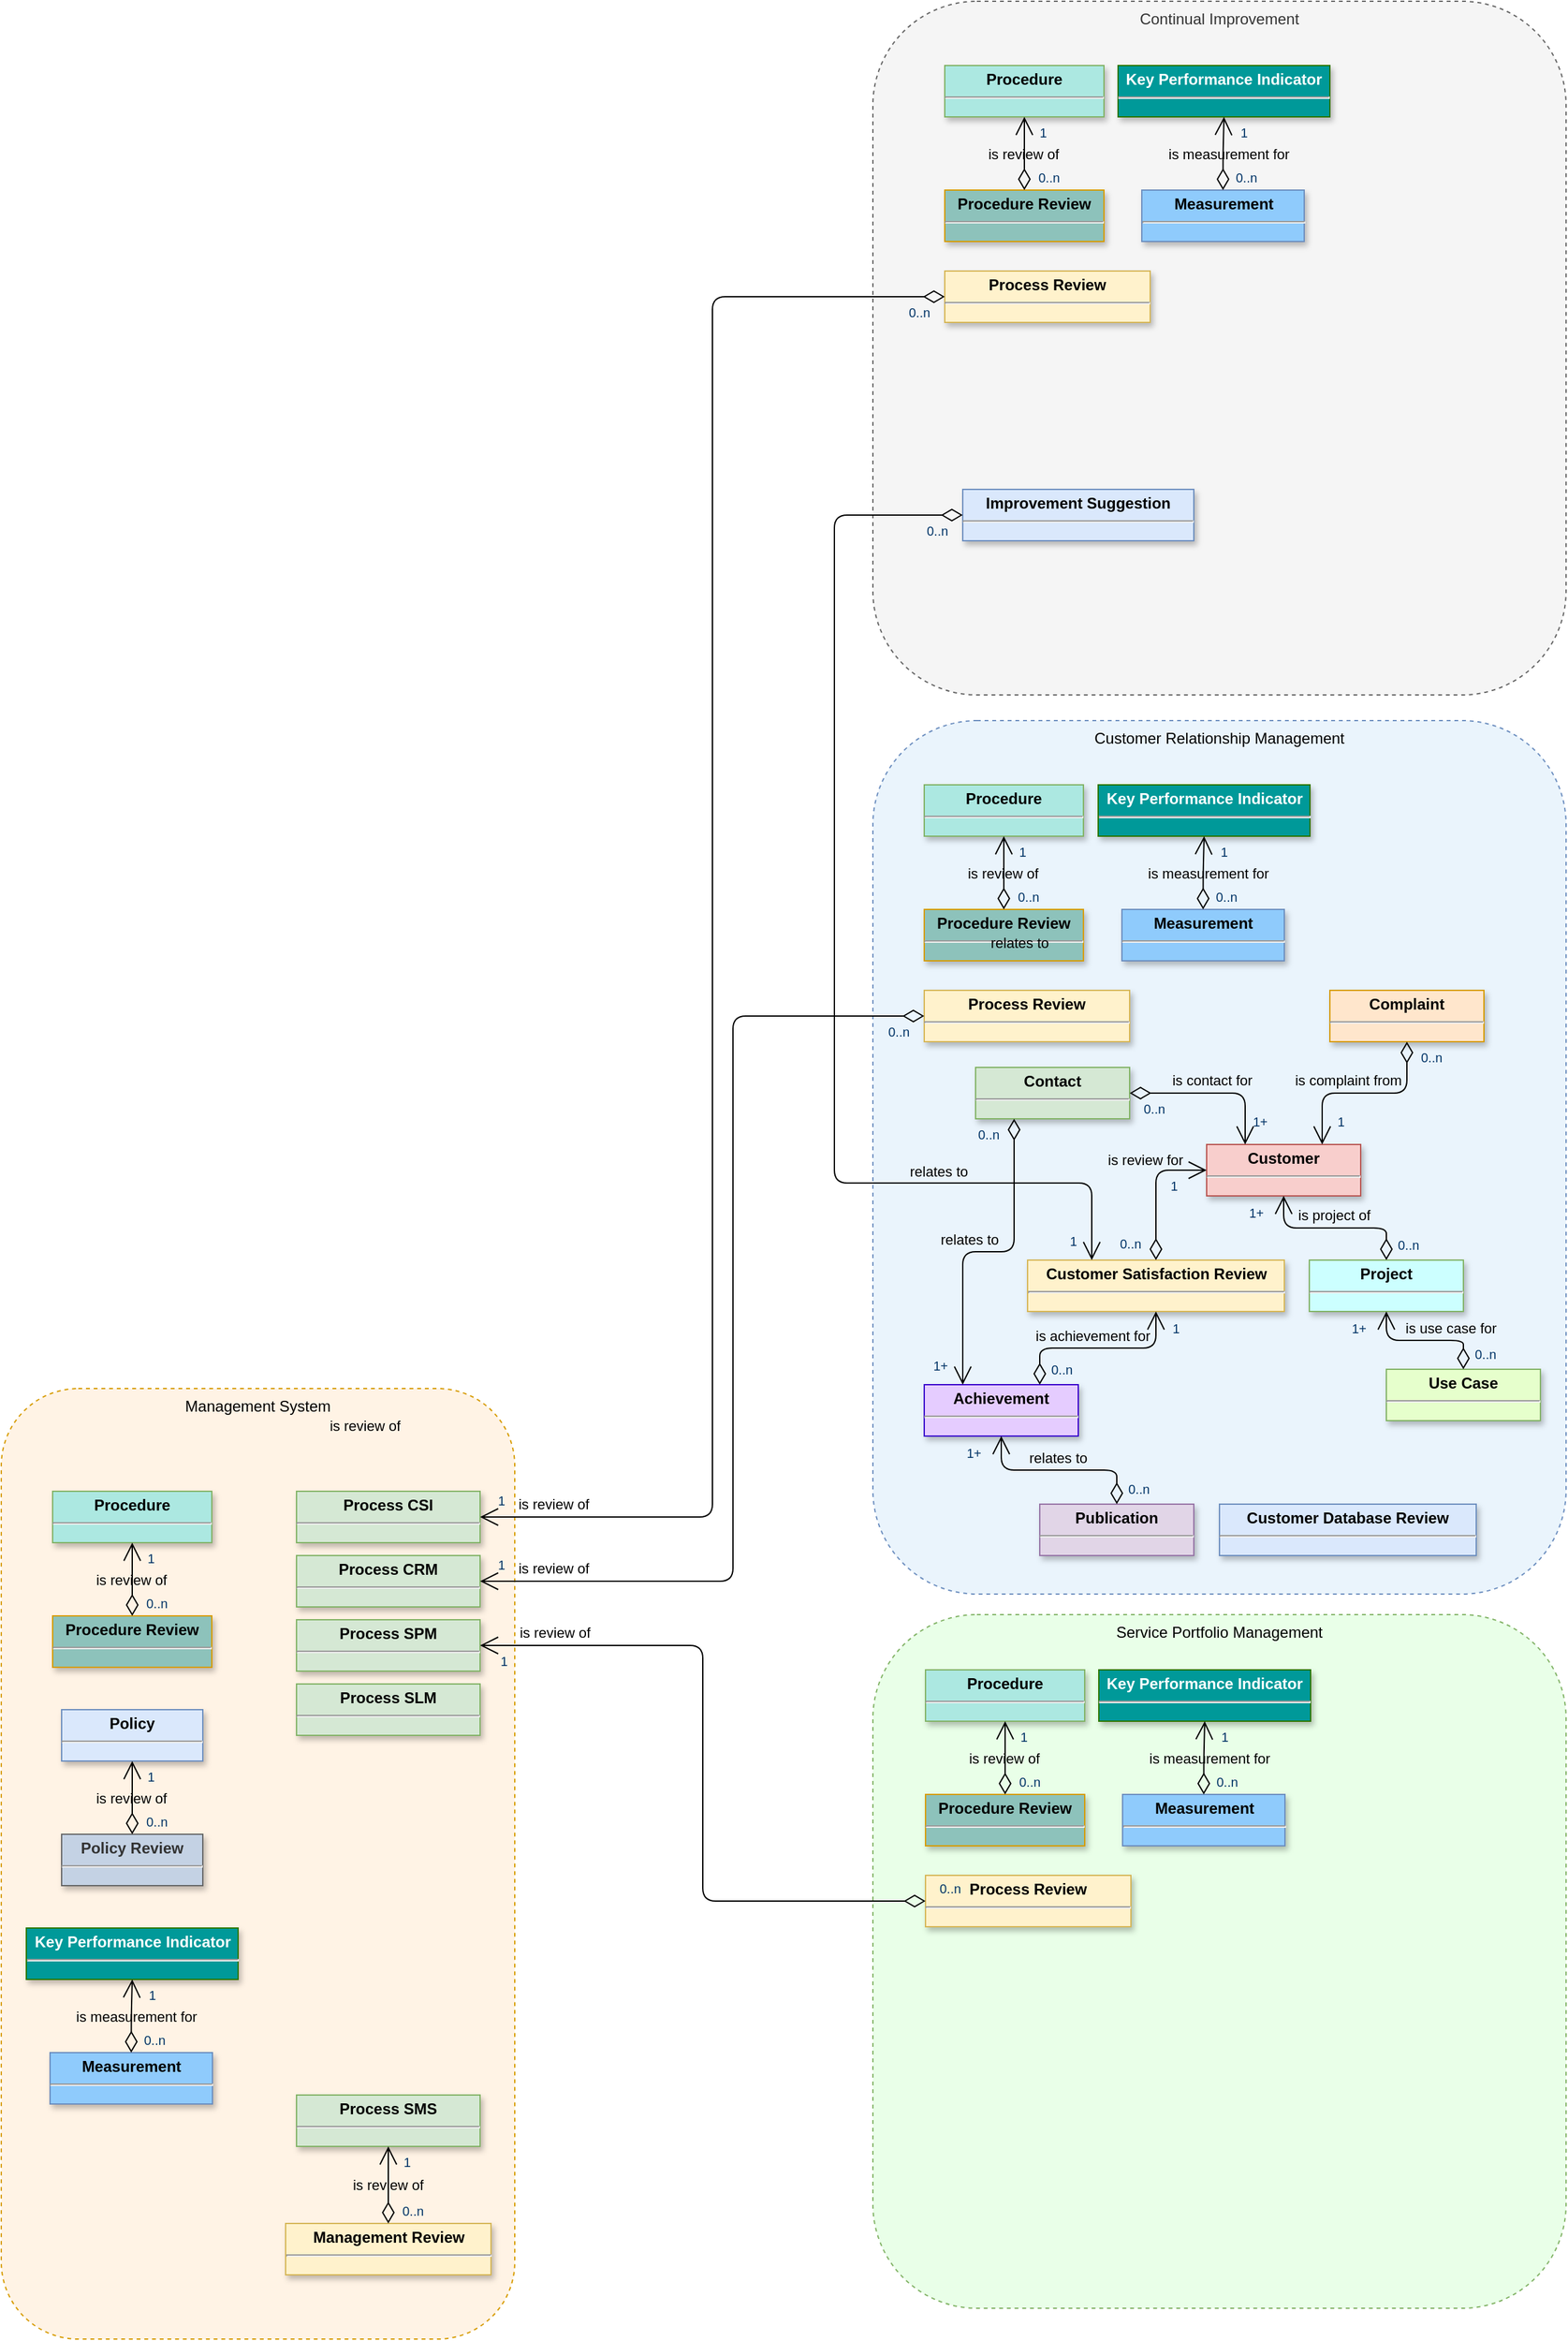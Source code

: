 <mxfile version="28.1.2">
  <diagram name="Page-1" id="efa7a0a1-bf9b-a30e-e6df-94a7791c09e9">
    <mxGraphModel dx="3982" dy="2827" grid="1" gridSize="10" guides="1" tooltips="1" connect="1" arrows="1" fold="1" page="1" pageScale="1" pageWidth="826" pageHeight="1169" background="none" math="0" shadow="0">
      <root>
        <mxCell id="0" />
        <mxCell id="1" parent="0" />
        <mxCell id="jN2Ao2LM-aUM4iMut1JE-113" value="Continual Improvement" style="rounded=1;whiteSpace=wrap;html=1;fillColor=#f5f5f5;strokeColor=#666666;dashed=1;verticalAlign=top;align=center;fontColor=#333333;" vertex="1" parent="1">
          <mxGeometry x="699" y="-1020" width="540" height="540" as="geometry" />
        </mxCell>
        <mxCell id="y1ez__rVfO7GERN6JN9X-115" value="Management System" style="rounded=1;whiteSpace=wrap;html=1;fillColor=light-dark(#fff3e5, #36210a);strokeColor=#d79b00;dashed=1;verticalAlign=top;align=center;" parent="1" vertex="1">
          <mxGeometry x="20" y="60" width="400" height="740" as="geometry" />
        </mxCell>
        <mxCell id="21" value="&lt;p style=&quot;margin: 4px 0px 0px; text-align: center;&quot;&gt;&lt;strong style=&quot;&quot;&gt;Process CRM&lt;/strong&gt;&lt;/p&gt;&lt;hr&gt;&lt;p style=&quot;margin: 0px; margin-left: 8px;&quot;&gt;&lt;br&gt;&lt;/p&gt;" style="verticalAlign=top;align=left;overflow=fill;fontSize=12;fontFamily=Helvetica;html=1;strokeColor=#82b366;shadow=1;fillColor=#d5e8d4;" parent="1" vertex="1">
          <mxGeometry x="250" y="190" width="143" height="40" as="geometry" />
        </mxCell>
        <mxCell id="y1ez__rVfO7GERN6JN9X-117" value="&lt;p style=&quot;margin: 4px 0px 0px; text-align: center;&quot;&gt;&lt;strong style=&quot;&quot;&gt;Policy&lt;/strong&gt;&lt;/p&gt;&lt;hr&gt;&lt;p style=&quot;margin: 0px; margin-left: 8px;&quot;&gt;&lt;br&gt;&lt;/p&gt;" style="verticalAlign=top;align=left;overflow=fill;fontSize=12;fontFamily=Helvetica;html=1;strokeColor=#6c8ebf;shadow=1;fillColor=#dae8fc;" parent="1" vertex="1">
          <mxGeometry x="67" y="310" width="110" height="40" as="geometry" />
        </mxCell>
        <mxCell id="y1ez__rVfO7GERN6JN9X-120" value="&lt;p style=&quot;margin: 4px 0px 0px; text-align: center;&quot;&gt;&lt;strong style=&quot;&quot;&gt;Policy Review&lt;/strong&gt;&lt;/p&gt;&lt;hr&gt;&lt;p style=&quot;margin: 0px; margin-left: 8px;&quot;&gt;&lt;br&gt;&lt;/p&gt;" style="verticalAlign=top;align=left;overflow=fill;fontSize=12;fontFamily=Helvetica;html=1;strokeColor=#666666;shadow=1;fillColor=#C4D2E4;fontColor=#333333;" parent="1" vertex="1">
          <mxGeometry x="67" y="407" width="110" height="40" as="geometry" />
        </mxCell>
        <mxCell id="y1ez__rVfO7GERN6JN9X-121" value="" style="endArrow=open;endSize=12;startArrow=diamondThin;startSize=14;startFill=0;edgeStyle=orthogonalEdgeStyle;labelBackgroundColor=default;entryX=0.5;entryY=1;entryDx=0;entryDy=0;exitX=0.5;exitY=0;exitDx=0;exitDy=0;" parent="1" source="y1ez__rVfO7GERN6JN9X-120" target="y1ez__rVfO7GERN6JN9X-117" edge="1">
          <mxGeometry x="620" y="340" as="geometry">
            <mxPoint x="-133" y="366" as="sourcePoint" />
            <mxPoint x="-320" y="470" as="targetPoint" />
          </mxGeometry>
        </mxCell>
        <mxCell id="y1ez__rVfO7GERN6JN9X-122" value="0..n" style="resizable=0;align=left;verticalAlign=top;labelBackgroundColor=none;fontSize=10;strokeColor=#003366;shadow=1;fillColor=#D4E1F5;fontColor=#003366" parent="y1ez__rVfO7GERN6JN9X-121" connectable="0" vertex="1">
          <mxGeometry x="-1" relative="1" as="geometry">
            <mxPoint x="9" y="-22" as="offset" />
          </mxGeometry>
        </mxCell>
        <mxCell id="y1ez__rVfO7GERN6JN9X-123" value="1" style="resizable=0;align=right;verticalAlign=top;labelBackgroundColor=none;fontSize=10;strokeColor=#003366;shadow=1;fillColor=#D4E1F5;fontColor=#003366" parent="y1ez__rVfO7GERN6JN9X-121" connectable="0" vertex="1">
          <mxGeometry x="1" relative="1" as="geometry">
            <mxPoint x="19" as="offset" />
          </mxGeometry>
        </mxCell>
        <mxCell id="y1ez__rVfO7GERN6JN9X-124" value="is review of" style="edgeLabel;html=1;align=center;verticalAlign=middle;resizable=0;points=[];labelBackgroundColor=none;" parent="y1ez__rVfO7GERN6JN9X-121" vertex="1" connectable="0">
          <mxGeometry relative="1" as="geometry">
            <mxPoint x="-1" as="offset" />
          </mxGeometry>
        </mxCell>
        <mxCell id="y1ez__rVfO7GERN6JN9X-128" value="&lt;p style=&quot;margin: 4px 0px 0px; text-align: center;&quot;&gt;&lt;strong style=&quot;&quot;&gt;Procedure&lt;/strong&gt;&lt;/p&gt;&lt;hr&gt;&lt;p style=&quot;margin: 0px; margin-left: 8px;&quot;&gt;&lt;br&gt;&lt;/p&gt;" style="verticalAlign=top;align=left;overflow=fill;fontSize=12;fontFamily=Helvetica;html=1;strokeColor=#82b366;shadow=1;fillColor=#ACE8E1;" parent="1" vertex="1">
          <mxGeometry x="60" y="140" width="124" height="40" as="geometry" />
        </mxCell>
        <mxCell id="y1ez__rVfO7GERN6JN9X-133" value="&lt;p style=&quot;margin: 4px 0px 0px; text-align: center;&quot;&gt;&lt;strong style=&quot;&quot;&gt;Procedure Review&lt;/strong&gt;&lt;/p&gt;&lt;hr&gt;&lt;p style=&quot;margin: 0px; margin-left: 8px;&quot;&gt;&lt;br&gt;&lt;/p&gt;" style="verticalAlign=top;align=left;overflow=fill;fontSize=12;fontFamily=Helvetica;html=1;strokeColor=#d79b00;shadow=1;fillColor=#8DC2BB;" parent="1" vertex="1">
          <mxGeometry x="60" y="237" width="124" height="40" as="geometry" />
        </mxCell>
        <mxCell id="y1ez__rVfO7GERN6JN9X-134" value="&lt;p style=&quot;margin: 4px 0px 0px; text-align: center;&quot;&gt;&lt;strong style=&quot;&quot;&gt;Key Performance Indicator&lt;/strong&gt;&lt;/p&gt;&lt;hr&gt;&lt;p style=&quot;margin: 0px; margin-left: 8px;&quot;&gt;&lt;br&gt;&lt;/p&gt;" style="verticalAlign=top;align=left;overflow=fill;fontSize=12;fontFamily=Helvetica;html=1;strokeColor=#2D7600;shadow=1;fillColor=#009999;fontColor=#ffffff;" parent="1" vertex="1">
          <mxGeometry x="39.5" y="480" width="165" height="40" as="geometry" />
        </mxCell>
        <mxCell id="y1ez__rVfO7GERN6JN9X-135" value="&lt;p style=&quot;margin: 4px 0px 0px; text-align: center;&quot;&gt;&lt;strong style=&quot;&quot;&gt;Measurement&lt;/strong&gt;&lt;/p&gt;&lt;hr&gt;&lt;p style=&quot;margin: 0px; margin-left: 8px;&quot;&gt;&lt;br&gt;&lt;/p&gt;" style="verticalAlign=top;align=left;overflow=fill;fontSize=12;fontFamily=Helvetica;html=1;strokeColor=#6c8ebf;shadow=1;fillColor=#8FCBFC;" parent="1" vertex="1">
          <mxGeometry x="58" y="577" width="126.5" height="40" as="geometry" />
        </mxCell>
        <mxCell id="y1ez__rVfO7GERN6JN9X-136" value="" style="endArrow=open;endSize=12;startArrow=diamondThin;startSize=14;startFill=0;edgeStyle=orthogonalEdgeStyle;labelBackgroundColor=default;entryX=0.5;entryY=1;entryDx=0;entryDy=0;exitX=0.5;exitY=0;exitDx=0;exitDy=0;" parent="1" source="y1ez__rVfO7GERN6JN9X-135" target="y1ez__rVfO7GERN6JN9X-134" edge="1">
          <mxGeometry x="620" y="340" as="geometry">
            <mxPoint x="-819.5" y="730" as="sourcePoint" />
            <mxPoint x="-947.5" y="710" as="targetPoint" />
          </mxGeometry>
        </mxCell>
        <mxCell id="y1ez__rVfO7GERN6JN9X-137" value="0..n" style="resizable=0;align=left;verticalAlign=top;labelBackgroundColor=none;fontSize=10;strokeColor=#003366;shadow=1;fillColor=#D4E1F5;fontColor=#003366" parent="y1ez__rVfO7GERN6JN9X-136" connectable="0" vertex="1">
          <mxGeometry x="-1" relative="1" as="geometry">
            <mxPoint x="8" y="-22" as="offset" />
          </mxGeometry>
        </mxCell>
        <mxCell id="y1ez__rVfO7GERN6JN9X-138" value="1" style="resizable=0;align=right;verticalAlign=top;labelBackgroundColor=none;fontSize=10;strokeColor=#003366;shadow=1;fillColor=#D4E1F5;fontColor=#003366" parent="y1ez__rVfO7GERN6JN9X-136" connectable="0" vertex="1">
          <mxGeometry x="1" relative="1" as="geometry">
            <mxPoint x="20" as="offset" />
          </mxGeometry>
        </mxCell>
        <mxCell id="y1ez__rVfO7GERN6JN9X-139" value="is measurement for" style="edgeLabel;html=1;align=center;verticalAlign=middle;resizable=0;points=[];labelBackgroundColor=none;" parent="y1ez__rVfO7GERN6JN9X-136" vertex="1" connectable="0">
          <mxGeometry relative="1" as="geometry">
            <mxPoint x="3" as="offset" />
          </mxGeometry>
        </mxCell>
        <mxCell id="y1ez__rVfO7GERN6JN9X-140" value="" style="endArrow=open;endSize=12;startArrow=diamondThin;startSize=14;startFill=0;edgeStyle=orthogonalEdgeStyle;labelBackgroundColor=default;entryX=0.5;entryY=1;entryDx=0;entryDy=0;exitX=0.5;exitY=0;exitDx=0;exitDy=0;" parent="1" source="y1ez__rVfO7GERN6JN9X-133" target="y1ez__rVfO7GERN6JN9X-128" edge="1">
          <mxGeometry x="620" y="340" as="geometry">
            <mxPoint x="-690" y="330" as="sourcePoint" />
            <mxPoint x="-690" y="260" as="targetPoint" />
          </mxGeometry>
        </mxCell>
        <mxCell id="y1ez__rVfO7GERN6JN9X-141" value="0..n" style="resizable=0;align=left;verticalAlign=top;labelBackgroundColor=none;fontSize=10;strokeColor=#003366;shadow=1;fillColor=#D4E1F5;fontColor=#003366" parent="y1ez__rVfO7GERN6JN9X-140" connectable="0" vertex="1">
          <mxGeometry x="-1" relative="1" as="geometry">
            <mxPoint x="9" y="-22" as="offset" />
          </mxGeometry>
        </mxCell>
        <mxCell id="y1ez__rVfO7GERN6JN9X-142" value="1" style="resizable=0;align=right;verticalAlign=top;labelBackgroundColor=none;fontSize=10;strokeColor=#003366;shadow=1;fillColor=#D4E1F5;fontColor=#003366" parent="y1ez__rVfO7GERN6JN9X-140" connectable="0" vertex="1">
          <mxGeometry x="1" relative="1" as="geometry">
            <mxPoint x="19" as="offset" />
          </mxGeometry>
        </mxCell>
        <mxCell id="y1ez__rVfO7GERN6JN9X-143" value="is review of" style="edgeLabel;html=1;align=center;verticalAlign=middle;resizable=0;points=[];labelBackgroundColor=none;" parent="y1ez__rVfO7GERN6JN9X-140" vertex="1" connectable="0">
          <mxGeometry relative="1" as="geometry">
            <mxPoint x="-1" as="offset" />
          </mxGeometry>
        </mxCell>
        <mxCell id="y1ez__rVfO7GERN6JN9X-181" value="&lt;p style=&quot;margin: 4px 0px 0px; text-align: center;&quot;&gt;&lt;strong style=&quot;&quot;&gt;Process SMS&lt;/strong&gt;&lt;/p&gt;&lt;hr&gt;&lt;p style=&quot;margin: 0px; margin-left: 8px;&quot;&gt;&lt;br&gt;&lt;/p&gt;" style="verticalAlign=top;align=left;overflow=fill;fontSize=12;fontFamily=Helvetica;html=1;strokeColor=#82b366;shadow=1;fillColor=#d5e8d4;" parent="1" vertex="1">
          <mxGeometry x="250" y="610" width="143" height="40" as="geometry" />
        </mxCell>
        <mxCell id="y1ez__rVfO7GERN6JN9X-182" value="&lt;p style=&quot;margin: 4px 0px 0px; text-align: center;&quot;&gt;&lt;strong style=&quot;&quot;&gt;Management Review&lt;/strong&gt;&lt;/p&gt;&lt;hr&gt;&lt;p style=&quot;margin: 0px; margin-left: 8px;&quot;&gt;&lt;br&gt;&lt;/p&gt;" style="verticalAlign=top;align=left;overflow=fill;fontSize=12;fontFamily=Helvetica;html=1;strokeColor=#d6b656;shadow=1;fillColor=#fff2cc;" parent="1" vertex="1">
          <mxGeometry x="241.5" y="710" width="160" height="40" as="geometry" />
        </mxCell>
        <mxCell id="y1ez__rVfO7GERN6JN9X-183" value="" style="endArrow=open;endSize=12;startArrow=diamondThin;startSize=14;startFill=0;edgeStyle=orthogonalEdgeStyle;labelBackgroundColor=default;exitX=0.5;exitY=0;exitDx=0;exitDy=0;" parent="1" source="y1ez__rVfO7GERN6JN9X-182" target="y1ez__rVfO7GERN6JN9X-181" edge="1">
          <mxGeometry x="620" y="340" as="geometry">
            <mxPoint x="209" y="247" as="sourcePoint" />
            <mxPoint x="209" y="190" as="targetPoint" />
          </mxGeometry>
        </mxCell>
        <mxCell id="y1ez__rVfO7GERN6JN9X-184" value="0..n" style="resizable=0;align=left;verticalAlign=top;labelBackgroundColor=none;fontSize=10;strokeColor=#003366;shadow=1;fillColor=#D4E1F5;fontColor=#003366" parent="y1ez__rVfO7GERN6JN9X-183" connectable="0" vertex="1">
          <mxGeometry x="-1" relative="1" as="geometry">
            <mxPoint x="9" y="-22" as="offset" />
          </mxGeometry>
        </mxCell>
        <mxCell id="y1ez__rVfO7GERN6JN9X-185" value="1" style="resizable=0;align=right;verticalAlign=top;labelBackgroundColor=none;fontSize=10;strokeColor=#003366;shadow=1;fillColor=#D4E1F5;fontColor=#003366" parent="y1ez__rVfO7GERN6JN9X-183" connectable="0" vertex="1">
          <mxGeometry x="1" relative="1" as="geometry">
            <mxPoint x="19" as="offset" />
          </mxGeometry>
        </mxCell>
        <mxCell id="y1ez__rVfO7GERN6JN9X-186" value="is review of" style="edgeLabel;html=1;align=center;verticalAlign=middle;resizable=0;points=[];labelBackgroundColor=none;" parent="y1ez__rVfO7GERN6JN9X-183" vertex="1" connectable="0">
          <mxGeometry relative="1" as="geometry">
            <mxPoint x="-1" as="offset" />
          </mxGeometry>
        </mxCell>
        <mxCell id="jN2Ao2LM-aUM4iMut1JE-109" value="" style="group" vertex="1" connectable="0" parent="1">
          <mxGeometry x="699" y="-460" width="540" height="680" as="geometry" />
        </mxCell>
        <mxCell id="y1ez__rVfO7GERN6JN9X-144" value="Customer Relationship Management" style="rounded=1;whiteSpace=wrap;html=1;fillColor=#EAF4FC;strokeColor=#6c8ebf;dashed=1;verticalAlign=top;align=center;" parent="jN2Ao2LM-aUM4iMut1JE-109" vertex="1">
          <mxGeometry width="540" height="680" as="geometry" />
        </mxCell>
        <mxCell id="25" value="&lt;p style=&quot;margin: 4px 0px 0px; text-align: center;&quot;&gt;&lt;strong style=&quot;&quot;&gt;Process Review&lt;/strong&gt;&lt;/p&gt;&lt;hr&gt;&lt;p style=&quot;margin: 0px; margin-left: 8px;&quot;&gt;&lt;br&gt;&lt;/p&gt;" style="verticalAlign=top;align=left;overflow=fill;fontSize=12;fontFamily=Helvetica;html=1;strokeColor=#d6b656;shadow=1;fillColor=#fff2cc;" parent="jN2Ao2LM-aUM4iMut1JE-109" vertex="1">
          <mxGeometry x="40" y="210" width="160" height="40" as="geometry" />
        </mxCell>
        <mxCell id="y1ez__rVfO7GERN6JN9X-169" value="&lt;p style=&quot;margin: 4px 0px 0px; text-align: center;&quot;&gt;&lt;strong style=&quot;&quot;&gt;Procedure&lt;/strong&gt;&lt;/p&gt;&lt;hr&gt;&lt;p style=&quot;margin: 0px; margin-left: 8px;&quot;&gt;&lt;br&gt;&lt;/p&gt;" style="verticalAlign=top;align=left;overflow=fill;fontSize=12;fontFamily=Helvetica;html=1;strokeColor=#82b366;shadow=1;fillColor=#ACE8E1;" parent="jN2Ao2LM-aUM4iMut1JE-109" vertex="1">
          <mxGeometry x="40" y="50" width="124" height="40" as="geometry" />
        </mxCell>
        <mxCell id="y1ez__rVfO7GERN6JN9X-170" value="&lt;p style=&quot;margin: 4px 0px 0px; text-align: center;&quot;&gt;&lt;strong style=&quot;&quot;&gt;Procedure Review&lt;/strong&gt;&lt;/p&gt;&lt;hr&gt;&lt;p style=&quot;margin: 0px; margin-left: 8px;&quot;&gt;&lt;br&gt;&lt;/p&gt;" style="verticalAlign=top;align=left;overflow=fill;fontSize=12;fontFamily=Helvetica;html=1;strokeColor=#d79b00;shadow=1;fillColor=#8DC2BB;" parent="jN2Ao2LM-aUM4iMut1JE-109" vertex="1">
          <mxGeometry x="40" y="147" width="124" height="40" as="geometry" />
        </mxCell>
        <mxCell id="y1ez__rVfO7GERN6JN9X-171" value="&lt;p style=&quot;margin: 4px 0px 0px; text-align: center;&quot;&gt;&lt;strong style=&quot;&quot;&gt;Key Performance Indicator&lt;/strong&gt;&lt;/p&gt;&lt;hr&gt;&lt;p style=&quot;margin: 0px; margin-left: 8px;&quot;&gt;&lt;br&gt;&lt;/p&gt;" style="verticalAlign=top;align=left;overflow=fill;fontSize=12;fontFamily=Helvetica;html=1;strokeColor=#2D7600;shadow=1;fillColor=#009999;fontColor=#ffffff;" parent="jN2Ao2LM-aUM4iMut1JE-109" vertex="1">
          <mxGeometry x="175.5" y="50" width="165" height="40" as="geometry" />
        </mxCell>
        <mxCell id="y1ez__rVfO7GERN6JN9X-172" value="&lt;p style=&quot;margin: 4px 0px 0px; text-align: center;&quot;&gt;&lt;strong style=&quot;&quot;&gt;Measurement&lt;/strong&gt;&lt;/p&gt;&lt;hr&gt;&lt;p style=&quot;margin: 0px; margin-left: 8px;&quot;&gt;&lt;br&gt;&lt;/p&gt;" style="verticalAlign=top;align=left;overflow=fill;fontSize=12;fontFamily=Helvetica;html=1;strokeColor=#6c8ebf;shadow=1;fillColor=#8FCBFC;" parent="jN2Ao2LM-aUM4iMut1JE-109" vertex="1">
          <mxGeometry x="194" y="147" width="126.5" height="40" as="geometry" />
        </mxCell>
        <mxCell id="y1ez__rVfO7GERN6JN9X-173" value="" style="endArrow=open;endSize=12;startArrow=diamondThin;startSize=14;startFill=0;edgeStyle=orthogonalEdgeStyle;labelBackgroundColor=default;entryX=0.5;entryY=1;entryDx=0;entryDy=0;exitX=0.5;exitY=0;exitDx=0;exitDy=0;" parent="jN2Ao2LM-aUM4iMut1JE-109" source="y1ez__rVfO7GERN6JN9X-172" target="y1ez__rVfO7GERN6JN9X-171" edge="1">
          <mxGeometry x="620" y="340" as="geometry">
            <mxPoint x="-683.5" y="300" as="sourcePoint" />
            <mxPoint x="-811.5" y="280" as="targetPoint" />
          </mxGeometry>
        </mxCell>
        <mxCell id="y1ez__rVfO7GERN6JN9X-174" value="0..n" style="resizable=0;align=left;verticalAlign=top;labelBackgroundColor=none;fontSize=10;strokeColor=#003366;shadow=1;fillColor=#D4E1F5;fontColor=#003366" parent="y1ez__rVfO7GERN6JN9X-173" connectable="0" vertex="1">
          <mxGeometry x="-1" relative="1" as="geometry">
            <mxPoint x="8" y="-22" as="offset" />
          </mxGeometry>
        </mxCell>
        <mxCell id="y1ez__rVfO7GERN6JN9X-175" value="1" style="resizable=0;align=right;verticalAlign=top;labelBackgroundColor=none;fontSize=10;strokeColor=#003366;shadow=1;fillColor=#D4E1F5;fontColor=#003366" parent="y1ez__rVfO7GERN6JN9X-173" connectable="0" vertex="1">
          <mxGeometry x="1" relative="1" as="geometry">
            <mxPoint x="20" as="offset" />
          </mxGeometry>
        </mxCell>
        <mxCell id="y1ez__rVfO7GERN6JN9X-176" value="is measurement for" style="edgeLabel;html=1;align=center;verticalAlign=middle;resizable=0;points=[];labelBackgroundColor=none;" parent="y1ez__rVfO7GERN6JN9X-173" vertex="1" connectable="0">
          <mxGeometry relative="1" as="geometry">
            <mxPoint x="3" as="offset" />
          </mxGeometry>
        </mxCell>
        <mxCell id="y1ez__rVfO7GERN6JN9X-177" value="" style="endArrow=open;endSize=12;startArrow=diamondThin;startSize=14;startFill=0;edgeStyle=orthogonalEdgeStyle;labelBackgroundColor=default;entryX=0.5;entryY=1;entryDx=0;entryDy=0;exitX=0.5;exitY=0;exitDx=0;exitDy=0;" parent="jN2Ao2LM-aUM4iMut1JE-109" source="y1ez__rVfO7GERN6JN9X-170" target="y1ez__rVfO7GERN6JN9X-169" edge="1">
          <mxGeometry x="620" y="340" as="geometry">
            <mxPoint x="-710" y="240" as="sourcePoint" />
            <mxPoint x="-710" y="170" as="targetPoint" />
          </mxGeometry>
        </mxCell>
        <mxCell id="y1ez__rVfO7GERN6JN9X-178" value="0..n" style="resizable=0;align=left;verticalAlign=top;labelBackgroundColor=none;fontSize=10;strokeColor=#003366;shadow=1;fillColor=#D4E1F5;fontColor=#003366" parent="y1ez__rVfO7GERN6JN9X-177" connectable="0" vertex="1">
          <mxGeometry x="-1" relative="1" as="geometry">
            <mxPoint x="9" y="-22" as="offset" />
          </mxGeometry>
        </mxCell>
        <mxCell id="y1ez__rVfO7GERN6JN9X-179" value="1" style="resizable=0;align=right;verticalAlign=top;labelBackgroundColor=none;fontSize=10;strokeColor=#003366;shadow=1;fillColor=#D4E1F5;fontColor=#003366" parent="y1ez__rVfO7GERN6JN9X-177" connectable="0" vertex="1">
          <mxGeometry x="1" relative="1" as="geometry">
            <mxPoint x="19" as="offset" />
          </mxGeometry>
        </mxCell>
        <mxCell id="y1ez__rVfO7GERN6JN9X-180" value="is review of" style="edgeLabel;html=1;align=center;verticalAlign=middle;resizable=0;points=[];labelBackgroundColor=none;" parent="y1ez__rVfO7GERN6JN9X-177" vertex="1" connectable="0">
          <mxGeometry relative="1" as="geometry">
            <mxPoint x="-1" as="offset" />
          </mxGeometry>
        </mxCell>
        <mxCell id="y1ez__rVfO7GERN6JN9X-187" value="&lt;p style=&quot;margin: 4px 0px 0px; text-align: center;&quot;&gt;&lt;strong style=&quot;&quot;&gt;Customer&lt;/strong&gt;&lt;/p&gt;&lt;hr&gt;&lt;p style=&quot;margin: 0px; margin-left: 8px;&quot;&gt;&lt;br&gt;&lt;/p&gt;" style="verticalAlign=top;align=left;overflow=fill;fontSize=12;fontFamily=Helvetica;html=1;strokeColor=#b85450;shadow=1;fillColor=#f8cecc;" parent="jN2Ao2LM-aUM4iMut1JE-109" vertex="1">
          <mxGeometry x="260" y="330" width="120" height="40" as="geometry" />
        </mxCell>
        <mxCell id="y1ez__rVfO7GERN6JN9X-188" value="&lt;p style=&quot;margin: 4px 0px 0px; text-align: center;&quot;&gt;&lt;strong style=&quot;&quot;&gt;Contact&lt;/strong&gt;&lt;/p&gt;&lt;hr&gt;&lt;p style=&quot;margin: 0px; margin-left: 8px;&quot;&gt;&lt;br&gt;&lt;/p&gt;" style="verticalAlign=top;align=left;overflow=fill;fontSize=12;fontFamily=Helvetica;html=1;strokeColor=#82b366;shadow=1;fillColor=#d5e8d4;" parent="jN2Ao2LM-aUM4iMut1JE-109" vertex="1">
          <mxGeometry x="80" y="270" width="120" height="40" as="geometry" />
        </mxCell>
        <mxCell id="y1ez__rVfO7GERN6JN9X-189" value="" style="endArrow=open;endSize=12;startArrow=diamondThin;startSize=14;startFill=0;edgeStyle=orthogonalEdgeStyle;labelBackgroundColor=default;entryX=0.25;entryY=0;entryDx=0;entryDy=0;exitX=1;exitY=0.5;exitDx=0;exitDy=0;" parent="jN2Ao2LM-aUM4iMut1JE-109" source="y1ez__rVfO7GERN6JN9X-188" target="y1ez__rVfO7GERN6JN9X-187" edge="1">
          <mxGeometry x="620" y="340" as="geometry">
            <mxPoint x="112" y="157" as="sourcePoint" />
            <mxPoint x="112" y="100" as="targetPoint" />
          </mxGeometry>
        </mxCell>
        <mxCell id="y1ez__rVfO7GERN6JN9X-190" value="0..n" style="resizable=0;align=left;verticalAlign=top;labelBackgroundColor=none;fontSize=10;strokeColor=#003366;shadow=1;fillColor=#D4E1F5;fontColor=#003366" parent="y1ez__rVfO7GERN6JN9X-189" connectable="0" vertex="1">
          <mxGeometry x="-1" relative="1" as="geometry">
            <mxPoint x="9" as="offset" />
          </mxGeometry>
        </mxCell>
        <mxCell id="y1ez__rVfO7GERN6JN9X-191" value="1+" style="resizable=0;align=right;verticalAlign=top;labelBackgroundColor=none;fontSize=10;strokeColor=#003366;shadow=1;fillColor=#D4E1F5;fontColor=#003366" parent="y1ez__rVfO7GERN6JN9X-189" connectable="0" vertex="1">
          <mxGeometry x="1" relative="1" as="geometry">
            <mxPoint x="19" y="-30" as="offset" />
          </mxGeometry>
        </mxCell>
        <mxCell id="y1ez__rVfO7GERN6JN9X-192" value="is contact for" style="edgeLabel;html=1;align=center;verticalAlign=middle;resizable=0;points=[];labelBackgroundColor=none;" parent="y1ez__rVfO7GERN6JN9X-189" vertex="1" connectable="0">
          <mxGeometry relative="1" as="geometry">
            <mxPoint x="-1" y="-10" as="offset" />
          </mxGeometry>
        </mxCell>
        <mxCell id="y1ez__rVfO7GERN6JN9X-193" value="&lt;p style=&quot;margin: 4px 0px 0px; text-align: center;&quot;&gt;&lt;strong style=&quot;&quot;&gt;Complaint&lt;/strong&gt;&lt;/p&gt;&lt;hr&gt;&lt;p style=&quot;margin: 0px; margin-left: 8px;&quot;&gt;&lt;br&gt;&lt;/p&gt;" style="verticalAlign=top;align=left;overflow=fill;fontSize=12;fontFamily=Helvetica;html=1;strokeColor=#d79b00;shadow=1;fillColor=#ffe6cc;" parent="jN2Ao2LM-aUM4iMut1JE-109" vertex="1">
          <mxGeometry x="356" y="210" width="120" height="40" as="geometry" />
        </mxCell>
        <mxCell id="y1ez__rVfO7GERN6JN9X-194" value="" style="endArrow=open;endSize=12;startArrow=diamondThin;startSize=14;startFill=0;edgeStyle=orthogonalEdgeStyle;labelBackgroundColor=default;entryX=0.75;entryY=0;entryDx=0;entryDy=0;exitX=0.5;exitY=1;exitDx=0;exitDy=0;" parent="jN2Ao2LM-aUM4iMut1JE-109" source="y1ez__rVfO7GERN6JN9X-193" target="y1ez__rVfO7GERN6JN9X-187" edge="1">
          <mxGeometry x="620" y="340" as="geometry">
            <mxPoint x="500" y="237" as="sourcePoint" />
            <mxPoint x="400" y="344" as="targetPoint" />
          </mxGeometry>
        </mxCell>
        <mxCell id="y1ez__rVfO7GERN6JN9X-195" value="0..n" style="resizable=0;align=left;verticalAlign=top;labelBackgroundColor=none;fontSize=10;strokeColor=#003366;shadow=1;fillColor=#D4E1F5;fontColor=#003366" parent="y1ez__rVfO7GERN6JN9X-194" connectable="0" vertex="1">
          <mxGeometry x="-1" relative="1" as="geometry">
            <mxPoint x="9" as="offset" />
          </mxGeometry>
        </mxCell>
        <mxCell id="y1ez__rVfO7GERN6JN9X-196" value="1" style="resizable=0;align=right;verticalAlign=top;labelBackgroundColor=none;fontSize=10;strokeColor=#003366;shadow=1;fillColor=#D4E1F5;fontColor=#003366" parent="y1ez__rVfO7GERN6JN9X-194" connectable="0" vertex="1">
          <mxGeometry x="1" relative="1" as="geometry">
            <mxPoint x="19" y="-30" as="offset" />
          </mxGeometry>
        </mxCell>
        <mxCell id="y1ez__rVfO7GERN6JN9X-197" value="is complaint from" style="edgeLabel;html=1;align=center;verticalAlign=middle;resizable=0;points=[];labelBackgroundColor=none;" parent="y1ez__rVfO7GERN6JN9X-194" vertex="1" connectable="0">
          <mxGeometry relative="1" as="geometry">
            <mxPoint x="-13" y="-10" as="offset" />
          </mxGeometry>
        </mxCell>
        <mxCell id="y1ez__rVfO7GERN6JN9X-198" value="&lt;p style=&quot;margin: 4px 0px 0px; text-align: center;&quot;&gt;&lt;strong style=&quot;&quot;&gt;Project&lt;/strong&gt;&lt;/p&gt;&lt;hr&gt;&lt;p style=&quot;margin: 0px; margin-left: 8px;&quot;&gt;&lt;br&gt;&lt;/p&gt;" style="verticalAlign=top;align=left;overflow=fill;fontSize=12;fontFamily=Helvetica;html=1;strokeColor=#82b366;shadow=1;fillColor=#CCFFFF;" parent="jN2Ao2LM-aUM4iMut1JE-109" vertex="1">
          <mxGeometry x="340" y="420" width="120" height="40" as="geometry" />
        </mxCell>
        <mxCell id="y1ez__rVfO7GERN6JN9X-199" value="" style="endArrow=open;endSize=12;startArrow=diamondThin;startSize=14;startFill=0;edgeStyle=orthogonalEdgeStyle;labelBackgroundColor=default;entryX=0.5;entryY=1;entryDx=0;entryDy=0;exitX=0.5;exitY=0;exitDx=0;exitDy=0;" parent="jN2Ao2LM-aUM4iMut1JE-109" source="y1ez__rVfO7GERN6JN9X-198" target="y1ez__rVfO7GERN6JN9X-187" edge="1">
          <mxGeometry x="620" y="340" as="geometry">
            <mxPoint x="306" y="260" as="sourcePoint" />
            <mxPoint x="380" y="350" as="targetPoint" />
          </mxGeometry>
        </mxCell>
        <mxCell id="y1ez__rVfO7GERN6JN9X-200" value="0..n" style="resizable=0;align=left;verticalAlign=top;labelBackgroundColor=none;fontSize=10;strokeColor=#003366;shadow=1;fillColor=#D4E1F5;fontColor=#003366" parent="y1ez__rVfO7GERN6JN9X-199" connectable="0" vertex="1">
          <mxGeometry x="-1" relative="1" as="geometry">
            <mxPoint x="7" y="-24" as="offset" />
          </mxGeometry>
        </mxCell>
        <mxCell id="y1ez__rVfO7GERN6JN9X-201" value="1+" style="resizable=0;align=right;verticalAlign=top;labelBackgroundColor=none;fontSize=10;strokeColor=#003366;shadow=1;fillColor=#D4E1F5;fontColor=#003366" parent="y1ez__rVfO7GERN6JN9X-199" connectable="0" vertex="1">
          <mxGeometry x="1" relative="1" as="geometry">
            <mxPoint x="-14" y="1" as="offset" />
          </mxGeometry>
        </mxCell>
        <mxCell id="y1ez__rVfO7GERN6JN9X-202" value="is project of" style="edgeLabel;html=1;align=center;verticalAlign=middle;resizable=0;points=[];labelBackgroundColor=none;" parent="y1ez__rVfO7GERN6JN9X-199" vertex="1" connectable="0">
          <mxGeometry relative="1" as="geometry">
            <mxPoint x="-1" y="-10" as="offset" />
          </mxGeometry>
        </mxCell>
        <mxCell id="y1ez__rVfO7GERN6JN9X-203" value="&lt;p style=&quot;margin: 4px 0px 0px; text-align: center;&quot;&gt;&lt;strong style=&quot;&quot;&gt;Use Case&lt;/strong&gt;&lt;/p&gt;&lt;hr&gt;&lt;p style=&quot;margin: 0px; margin-left: 8px;&quot;&gt;&lt;br&gt;&lt;/p&gt;" style="verticalAlign=top;align=left;overflow=fill;fontSize=12;fontFamily=Helvetica;html=1;strokeColor=#82b366;shadow=1;fillColor=#E6FFCC;" parent="jN2Ao2LM-aUM4iMut1JE-109" vertex="1">
          <mxGeometry x="400" y="505" width="120" height="40" as="geometry" />
        </mxCell>
        <mxCell id="y1ez__rVfO7GERN6JN9X-204" value="" style="endArrow=open;endSize=12;startArrow=diamondThin;startSize=14;startFill=0;edgeStyle=orthogonalEdgeStyle;labelBackgroundColor=default;entryX=0.5;entryY=1;entryDx=0;entryDy=0;exitX=0.5;exitY=0;exitDx=0;exitDy=0;" parent="jN2Ao2LM-aUM4iMut1JE-109" source="y1ez__rVfO7GERN6JN9X-203" target="y1ez__rVfO7GERN6JN9X-198" edge="1">
          <mxGeometry x="620" y="340" as="geometry">
            <mxPoint x="500" y="440" as="sourcePoint" />
            <mxPoint x="380" y="390" as="targetPoint" />
          </mxGeometry>
        </mxCell>
        <mxCell id="y1ez__rVfO7GERN6JN9X-205" value="0..n" style="resizable=0;align=left;verticalAlign=top;labelBackgroundColor=none;fontSize=10;strokeColor=#003366;shadow=1;fillColor=#D4E1F5;fontColor=#003366" parent="y1ez__rVfO7GERN6JN9X-204" connectable="0" vertex="1">
          <mxGeometry x="-1" relative="1" as="geometry">
            <mxPoint x="7" y="-24" as="offset" />
          </mxGeometry>
        </mxCell>
        <mxCell id="y1ez__rVfO7GERN6JN9X-206" value="1+" style="resizable=0;align=right;verticalAlign=top;labelBackgroundColor=none;fontSize=10;strokeColor=#003366;shadow=1;fillColor=#D4E1F5;fontColor=#003366" parent="y1ez__rVfO7GERN6JN9X-204" connectable="0" vertex="1">
          <mxGeometry x="1" relative="1" as="geometry">
            <mxPoint x="-14" y="1" as="offset" />
          </mxGeometry>
        </mxCell>
        <mxCell id="y1ez__rVfO7GERN6JN9X-207" value="is use case for" style="edgeLabel;html=1;align=center;verticalAlign=middle;resizable=0;points=[];labelBackgroundColor=none;" parent="y1ez__rVfO7GERN6JN9X-204" vertex="1" connectable="0">
          <mxGeometry relative="1" as="geometry">
            <mxPoint x="20" y="-10" as="offset" />
          </mxGeometry>
        </mxCell>
        <mxCell id="y1ez__rVfO7GERN6JN9X-208" value="&lt;p style=&quot;margin: 4px 0px 0px; text-align: center;&quot;&gt;&lt;strong style=&quot;&quot;&gt;Customer Satisfaction Review&lt;/strong&gt;&lt;/p&gt;&lt;hr&gt;&lt;p style=&quot;margin: 0px; margin-left: 8px;&quot;&gt;&lt;br&gt;&lt;/p&gt;" style="verticalAlign=top;align=left;overflow=fill;fontSize=12;fontFamily=Helvetica;html=1;strokeColor=#d6b656;shadow=1;fillColor=#fff2cc;" parent="jN2Ao2LM-aUM4iMut1JE-109" vertex="1">
          <mxGeometry x="120.5" y="420" width="200" height="40" as="geometry" />
        </mxCell>
        <mxCell id="y1ez__rVfO7GERN6JN9X-209" value="" style="endArrow=open;endSize=12;startArrow=diamondThin;startSize=14;startFill=0;edgeStyle=orthogonalEdgeStyle;labelBackgroundColor=default;entryX=0;entryY=0.5;entryDx=0;entryDy=0;exitX=0.5;exitY=0;exitDx=0;exitDy=0;" parent="jN2Ao2LM-aUM4iMut1JE-109" source="y1ez__rVfO7GERN6JN9X-208" target="y1ez__rVfO7GERN6JN9X-187" edge="1">
          <mxGeometry x="620" y="340" as="geometry">
            <mxPoint x="210" y="300" as="sourcePoint" />
            <mxPoint x="300" y="340" as="targetPoint" />
          </mxGeometry>
        </mxCell>
        <mxCell id="y1ez__rVfO7GERN6JN9X-210" value="0..n" style="resizable=0;align=left;verticalAlign=top;labelBackgroundColor=none;fontSize=10;strokeColor=#003366;shadow=1;fillColor=#D4E1F5;fontColor=#003366" parent="y1ez__rVfO7GERN6JN9X-209" connectable="0" vertex="1">
          <mxGeometry x="-1" relative="1" as="geometry">
            <mxPoint x="-30" y="-25" as="offset" />
          </mxGeometry>
        </mxCell>
        <mxCell id="y1ez__rVfO7GERN6JN9X-211" value="1" style="resizable=0;align=right;verticalAlign=top;labelBackgroundColor=none;fontSize=10;strokeColor=#003366;shadow=1;fillColor=#D4E1F5;fontColor=#003366" parent="y1ez__rVfO7GERN6JN9X-209" connectable="0" vertex="1">
          <mxGeometry x="1" relative="1" as="geometry">
            <mxPoint x="-21" as="offset" />
          </mxGeometry>
        </mxCell>
        <mxCell id="y1ez__rVfO7GERN6JN9X-212" value="is review for" style="edgeLabel;html=1;align=center;verticalAlign=middle;resizable=0;points=[];labelBackgroundColor=none;" parent="y1ez__rVfO7GERN6JN9X-209" vertex="1" connectable="0">
          <mxGeometry relative="1" as="geometry">
            <mxPoint x="-9" y="-23" as="offset" />
          </mxGeometry>
        </mxCell>
        <mxCell id="y1ez__rVfO7GERN6JN9X-213" value="&lt;p style=&quot;margin: 4px 0px 0px; text-align: center;&quot;&gt;&lt;strong style=&quot;&quot;&gt;Achievement&lt;/strong&gt;&lt;/p&gt;&lt;hr&gt;&lt;p style=&quot;margin: 0px; margin-left: 8px;&quot;&gt;&lt;br&gt;&lt;/p&gt;" style="verticalAlign=top;align=left;overflow=fill;fontSize=12;fontFamily=Helvetica;html=1;strokeColor=#3700CC;shadow=1;fillColor=light-dark(#E5CCFF,#CC99FF);fontColor=default;" parent="jN2Ao2LM-aUM4iMut1JE-109" vertex="1">
          <mxGeometry x="40" y="517" width="120" height="40" as="geometry" />
        </mxCell>
        <mxCell id="y1ez__rVfO7GERN6JN9X-214" value="&lt;p style=&quot;margin: 4px 0px 0px; text-align: center;&quot;&gt;&lt;strong style=&quot;&quot;&gt;Publication&lt;/strong&gt;&lt;/p&gt;&lt;hr&gt;&lt;p style=&quot;margin: 0px; margin-left: 8px;&quot;&gt;&lt;br&gt;&lt;/p&gt;" style="verticalAlign=top;align=left;overflow=fill;fontSize=12;fontFamily=Helvetica;html=1;strokeColor=#9673a6;shadow=1;fillColor=#e1d5e7;" parent="jN2Ao2LM-aUM4iMut1JE-109" vertex="1">
          <mxGeometry x="130" y="610" width="120" height="40" as="geometry" />
        </mxCell>
        <mxCell id="y1ez__rVfO7GERN6JN9X-215" value="" style="endArrow=open;endSize=12;startArrow=diamondThin;startSize=14;startFill=0;edgeStyle=orthogonalEdgeStyle;labelBackgroundColor=default;entryX=0.5;entryY=1;entryDx=0;entryDy=0;exitX=0.75;exitY=0;exitDx=0;exitDy=0;" parent="jN2Ao2LM-aUM4iMut1JE-109" source="y1ez__rVfO7GERN6JN9X-213" target="y1ez__rVfO7GERN6JN9X-208" edge="1">
          <mxGeometry x="620" y="340" as="geometry">
            <mxPoint x="426" y="430" as="sourcePoint" />
            <mxPoint x="330" y="380" as="targetPoint" />
          </mxGeometry>
        </mxCell>
        <mxCell id="y1ez__rVfO7GERN6JN9X-216" value="0..n" style="resizable=0;align=left;verticalAlign=top;labelBackgroundColor=none;fontSize=10;strokeColor=#003366;shadow=1;fillColor=#D4E1F5;fontColor=#003366" parent="y1ez__rVfO7GERN6JN9X-215" connectable="0" vertex="1">
          <mxGeometry x="-1" relative="1" as="geometry">
            <mxPoint x="7" y="-24" as="offset" />
          </mxGeometry>
        </mxCell>
        <mxCell id="y1ez__rVfO7GERN6JN9X-217" value="1" style="resizable=0;align=right;verticalAlign=top;labelBackgroundColor=none;fontSize=10;strokeColor=#003366;shadow=1;fillColor=#D4E1F5;fontColor=#003366" parent="y1ez__rVfO7GERN6JN9X-215" connectable="0" vertex="1">
          <mxGeometry x="1" relative="1" as="geometry">
            <mxPoint x="20" y="1" as="offset" />
          </mxGeometry>
        </mxCell>
        <mxCell id="y1ez__rVfO7GERN6JN9X-218" value="is achievement for" style="edgeLabel;html=1;align=center;verticalAlign=middle;resizable=0;points=[];labelBackgroundColor=none;" parent="y1ez__rVfO7GERN6JN9X-215" vertex="1" connectable="0">
          <mxGeometry relative="1" as="geometry">
            <mxPoint x="-5" y="-10" as="offset" />
          </mxGeometry>
        </mxCell>
        <mxCell id="y1ez__rVfO7GERN6JN9X-219" value="" style="endArrow=open;endSize=12;startArrow=diamondThin;startSize=14;startFill=0;edgeStyle=orthogonalEdgeStyle;labelBackgroundColor=default;entryX=0.5;entryY=1;entryDx=0;entryDy=0;exitX=0.5;exitY=0;exitDx=0;exitDy=0;" parent="jN2Ao2LM-aUM4iMut1JE-109" source="y1ez__rVfO7GERN6JN9X-214" target="y1ez__rVfO7GERN6JN9X-213" edge="1">
          <mxGeometry x="620" y="340" as="geometry">
            <mxPoint x="520" y="515" as="sourcePoint" />
            <mxPoint x="426" y="470" as="targetPoint" />
          </mxGeometry>
        </mxCell>
        <mxCell id="y1ez__rVfO7GERN6JN9X-220" value="0..n" style="resizable=0;align=left;verticalAlign=top;labelBackgroundColor=none;fontSize=10;strokeColor=#003366;shadow=1;fillColor=#D4E1F5;fontColor=#003366" parent="y1ez__rVfO7GERN6JN9X-219" connectable="0" vertex="1">
          <mxGeometry x="-1" relative="1" as="geometry">
            <mxPoint x="7" y="-24" as="offset" />
          </mxGeometry>
        </mxCell>
        <mxCell id="y1ez__rVfO7GERN6JN9X-221" value="1+" style="resizable=0;align=right;verticalAlign=top;labelBackgroundColor=none;fontSize=10;strokeColor=#003366;shadow=1;fillColor=#D4E1F5;fontColor=#003366" parent="y1ez__rVfO7GERN6JN9X-219" connectable="0" vertex="1">
          <mxGeometry x="1" relative="1" as="geometry">
            <mxPoint x="-14" y="1" as="offset" />
          </mxGeometry>
        </mxCell>
        <mxCell id="y1ez__rVfO7GERN6JN9X-222" value="relates to" style="edgeLabel;html=1;align=center;verticalAlign=middle;resizable=0;points=[];labelBackgroundColor=none;" parent="y1ez__rVfO7GERN6JN9X-219" vertex="1" connectable="0">
          <mxGeometry relative="1" as="geometry">
            <mxPoint x="-1" y="-10" as="offset" />
          </mxGeometry>
        </mxCell>
        <mxCell id="y1ez__rVfO7GERN6JN9X-223" value="" style="endArrow=open;endSize=12;startArrow=diamondThin;startSize=14;startFill=0;edgeStyle=orthogonalEdgeStyle;labelBackgroundColor=default;exitX=0.25;exitY=1;exitDx=0;exitDy=0;entryX=0.25;entryY=0;entryDx=0;entryDy=0;" parent="jN2Ao2LM-aUM4iMut1JE-109" source="y1ez__rVfO7GERN6JN9X-188" target="y1ez__rVfO7GERN6JN9X-213" edge="1">
          <mxGeometry x="620" y="340" as="geometry">
            <mxPoint x="200" y="620" as="sourcePoint" />
            <mxPoint x="130" y="567" as="targetPoint" />
            <Array as="points" />
          </mxGeometry>
        </mxCell>
        <mxCell id="y1ez__rVfO7GERN6JN9X-224" value="0..n" style="resizable=0;align=left;verticalAlign=top;labelBackgroundColor=none;fontSize=10;strokeColor=#003366;shadow=1;fillColor=#D4E1F5;fontColor=#003366" parent="y1ez__rVfO7GERN6JN9X-223" connectable="0" vertex="1">
          <mxGeometry x="-1" relative="1" as="geometry">
            <mxPoint x="-30" as="offset" />
          </mxGeometry>
        </mxCell>
        <mxCell id="y1ez__rVfO7GERN6JN9X-225" value="1+" style="resizable=0;align=right;verticalAlign=top;labelBackgroundColor=none;fontSize=10;strokeColor=#003366;shadow=1;fillColor=#D4E1F5;fontColor=#003366" parent="y1ez__rVfO7GERN6JN9X-223" connectable="0" vertex="1">
          <mxGeometry x="1" relative="1" as="geometry">
            <mxPoint x="-10" y="-27" as="offset" />
          </mxGeometry>
        </mxCell>
        <mxCell id="y1ez__rVfO7GERN6JN9X-226" value="relates to" style="edgeLabel;html=1;align=center;verticalAlign=middle;resizable=0;points=[];labelBackgroundColor=none;" parent="y1ez__rVfO7GERN6JN9X-223" vertex="1" connectable="0">
          <mxGeometry relative="1" as="geometry">
            <mxPoint x="-15" y="-10" as="offset" />
          </mxGeometry>
        </mxCell>
        <mxCell id="y1ez__rVfO7GERN6JN9X-227" value="&lt;p style=&quot;margin: 4px 0px 0px; text-align: center;&quot;&gt;&lt;strong style=&quot;&quot;&gt;Customer Database Review&lt;/strong&gt;&lt;/p&gt;&lt;hr&gt;&lt;p style=&quot;margin: 0px; margin-left: 8px;&quot;&gt;&lt;br&gt;&lt;/p&gt;" style="verticalAlign=top;align=left;overflow=fill;fontSize=12;fontFamily=Helvetica;html=1;strokeColor=#6c8ebf;shadow=1;fillColor=#dae8fc;" parent="jN2Ao2LM-aUM4iMut1JE-109" vertex="1">
          <mxGeometry x="270" y="610" width="200" height="40" as="geometry" />
        </mxCell>
        <mxCell id="90" value="" style="endArrow=open;endSize=12;startArrow=diamondThin;startSize=14;startFill=0;edgeStyle=orthogonalEdgeStyle;labelBackgroundColor=default;entryX=1;entryY=0.5;entryDx=0;entryDy=0;exitX=0;exitY=0.5;exitDx=0;exitDy=0;" parent="1" source="25" target="21" edge="1">
          <mxGeometry x="620" y="340" as="geometry">
            <mxPoint x="620" y="340" as="sourcePoint" />
            <mxPoint x="780" y="340" as="targetPoint" />
            <Array as="points">
              <mxPoint x="590" y="-230" />
              <mxPoint x="590" y="210" />
            </Array>
          </mxGeometry>
        </mxCell>
        <mxCell id="91" value="0..n" style="resizable=0;align=left;verticalAlign=top;labelBackgroundColor=none;fontSize=10;strokeColor=#003366;shadow=1;fillColor=#D4E1F5;fontColor=#003366" parent="90" connectable="0" vertex="1">
          <mxGeometry x="-1" relative="1" as="geometry">
            <mxPoint x="-30" as="offset" />
          </mxGeometry>
        </mxCell>
        <mxCell id="92" value="1" style="resizable=0;align=right;verticalAlign=top;labelBackgroundColor=none;fontSize=10;strokeColor=#003366;shadow=1;fillColor=#D4E1F5;fontColor=#003366" parent="90" connectable="0" vertex="1">
          <mxGeometry x="1" relative="1" as="geometry">
            <mxPoint x="21" y="-25" as="offset" />
          </mxGeometry>
        </mxCell>
        <mxCell id="y1ez__rVfO7GERN6JN9X-114" value="is review of" style="edgeLabel;html=1;align=center;verticalAlign=middle;resizable=0;points=[];labelBackgroundColor=none;" parent="90" vertex="1" connectable="0">
          <mxGeometry relative="1" as="geometry">
            <mxPoint x="-287" y="75" as="offset" />
          </mxGeometry>
        </mxCell>
        <mxCell id="jN2Ao2LM-aUM4iMut1JE-192" value="is review of" style="edgeLabel;html=1;align=center;verticalAlign=middle;resizable=0;points=[];labelBackgroundColor=none;" vertex="1" connectable="0" parent="90">
          <mxGeometry relative="1" as="geometry">
            <mxPoint x="-140" y="186" as="offset" />
          </mxGeometry>
        </mxCell>
        <mxCell id="jN2Ao2LM-aUM4iMut1JE-110" value="&lt;p style=&quot;margin: 4px 0px 0px; text-align: center;&quot;&gt;&lt;strong style=&quot;&quot;&gt;Process CSI&lt;/strong&gt;&lt;/p&gt;&lt;hr&gt;&lt;p style=&quot;margin: 0px; margin-left: 8px;&quot;&gt;&lt;br&gt;&lt;/p&gt;" style="verticalAlign=top;align=left;overflow=fill;fontSize=12;fontFamily=Helvetica;html=1;strokeColor=#82b366;shadow=1;fillColor=#d5e8d4;" vertex="1" parent="1">
          <mxGeometry x="250" y="140" width="143" height="40" as="geometry" />
        </mxCell>
        <mxCell id="jN2Ao2LM-aUM4iMut1JE-111" value="&lt;p style=&quot;margin: 4px 0px 0px; text-align: center;&quot;&gt;&lt;strong style=&quot;&quot;&gt;Process SPM&lt;/strong&gt;&lt;/p&gt;&lt;hr&gt;&lt;p style=&quot;margin: 0px; margin-left: 8px;&quot;&gt;&lt;br&gt;&lt;/p&gt;" style="verticalAlign=top;align=left;overflow=fill;fontSize=12;fontFamily=Helvetica;html=1;strokeColor=#82b366;shadow=1;fillColor=#d5e8d4;" vertex="1" parent="1">
          <mxGeometry x="250" y="240" width="143" height="40" as="geometry" />
        </mxCell>
        <mxCell id="jN2Ao2LM-aUM4iMut1JE-112" value="&lt;p style=&quot;margin: 4px 0px 0px; text-align: center;&quot;&gt;&lt;strong style=&quot;&quot;&gt;Process SLM&lt;/strong&gt;&lt;/p&gt;&lt;hr&gt;&lt;p style=&quot;margin: 0px; margin-left: 8px;&quot;&gt;&lt;br&gt;&lt;/p&gt;" style="verticalAlign=top;align=left;overflow=fill;fontSize=12;fontFamily=Helvetica;html=1;strokeColor=#82b366;shadow=1;fillColor=#d5e8d4;" vertex="1" parent="1">
          <mxGeometry x="250" y="290" width="143" height="40" as="geometry" />
        </mxCell>
        <mxCell id="jN2Ao2LM-aUM4iMut1JE-114" value="&lt;p style=&quot;margin: 4px 0px 0px; text-align: center;&quot;&gt;&lt;strong style=&quot;&quot;&gt;Process Review&lt;/strong&gt;&lt;/p&gt;&lt;hr&gt;&lt;p style=&quot;margin: 0px; margin-left: 8px;&quot;&gt;&lt;br&gt;&lt;/p&gt;" style="verticalAlign=top;align=left;overflow=fill;fontSize=12;fontFamily=Helvetica;html=1;strokeColor=#d6b656;shadow=1;fillColor=#fff2cc;" vertex="1" parent="1">
          <mxGeometry x="755" y="-810" width="160" height="40" as="geometry" />
        </mxCell>
        <mxCell id="jN2Ao2LM-aUM4iMut1JE-115" value="" style="endArrow=open;endSize=12;startArrow=diamondThin;startSize=14;startFill=0;edgeStyle=orthogonalEdgeStyle;labelBackgroundColor=default;entryX=1;entryY=0.5;entryDx=0;entryDy=0;exitX=0;exitY=0.5;exitDx=0;exitDy=0;" edge="1" parent="1" source="jN2Ao2LM-aUM4iMut1JE-114" target="jN2Ao2LM-aUM4iMut1JE-110">
          <mxGeometry x="620" y="340" as="geometry">
            <mxPoint x="1090" y="50" as="sourcePoint" />
            <mxPoint x="403" y="220" as="targetPoint" />
          </mxGeometry>
        </mxCell>
        <mxCell id="jN2Ao2LM-aUM4iMut1JE-116" value="0..n" style="resizable=0;align=left;verticalAlign=top;labelBackgroundColor=none;fontSize=10;strokeColor=#003366;shadow=1;fillColor=#D4E1F5;fontColor=#003366" connectable="0" vertex="1" parent="jN2Ao2LM-aUM4iMut1JE-115">
          <mxGeometry x="-1" relative="1" as="geometry">
            <mxPoint x="-30" as="offset" />
          </mxGeometry>
        </mxCell>
        <mxCell id="jN2Ao2LM-aUM4iMut1JE-117" value="1" style="resizable=0;align=right;verticalAlign=top;labelBackgroundColor=none;fontSize=10;strokeColor=#003366;shadow=1;fillColor=#D4E1F5;fontColor=#003366" connectable="0" vertex="1" parent="jN2Ao2LM-aUM4iMut1JE-115">
          <mxGeometry x="1" relative="1" as="geometry">
            <mxPoint x="21" y="-25" as="offset" />
          </mxGeometry>
        </mxCell>
        <mxCell id="jN2Ao2LM-aUM4iMut1JE-196" value="0..n" style="resizable=0;align=left;verticalAlign=top;labelBackgroundColor=none;fontSize=10;strokeColor=#003366;shadow=1;fillColor=#D4E1F5;fontColor=#003366" connectable="0" vertex="1" parent="jN2Ao2LM-aUM4iMut1JE-115">
          <mxGeometry x="-1" relative="1" as="geometry">
            <mxPoint x="-45" y="1249" as="offset" />
          </mxGeometry>
        </mxCell>
        <mxCell id="jN2Ao2LM-aUM4iMut1JE-209" value="is review of" style="edgeLabel;html=1;align=center;verticalAlign=middle;resizable=0;points=[];labelBackgroundColor=none;" vertex="1" connectable="0" parent="jN2Ao2LM-aUM4iMut1JE-115">
          <mxGeometry relative="1" as="geometry">
            <mxPoint x="-124" y="465" as="offset" />
          </mxGeometry>
        </mxCell>
        <mxCell id="jN2Ao2LM-aUM4iMut1JE-119" value="&lt;p style=&quot;margin: 4px 0px 0px; text-align: center;&quot;&gt;&lt;strong style=&quot;&quot;&gt;Procedure&lt;/strong&gt;&lt;/p&gt;&lt;hr&gt;&lt;p style=&quot;margin: 0px; margin-left: 8px;&quot;&gt;&lt;br&gt;&lt;/p&gt;" style="verticalAlign=top;align=left;overflow=fill;fontSize=12;fontFamily=Helvetica;html=1;strokeColor=#82b366;shadow=1;fillColor=#ACE8E1;" vertex="1" parent="1">
          <mxGeometry x="755" y="-970" width="124" height="40" as="geometry" />
        </mxCell>
        <mxCell id="jN2Ao2LM-aUM4iMut1JE-120" value="&lt;p style=&quot;margin: 4px 0px 0px; text-align: center;&quot;&gt;&lt;strong style=&quot;&quot;&gt;Procedure Review&lt;/strong&gt;&lt;/p&gt;&lt;hr&gt;&lt;p style=&quot;margin: 0px; margin-left: 8px;&quot;&gt;&lt;br&gt;&lt;/p&gt;" style="verticalAlign=top;align=left;overflow=fill;fontSize=12;fontFamily=Helvetica;html=1;strokeColor=#d79b00;shadow=1;fillColor=#8DC2BB;" vertex="1" parent="1">
          <mxGeometry x="755" y="-873" width="124" height="40" as="geometry" />
        </mxCell>
        <mxCell id="jN2Ao2LM-aUM4iMut1JE-121" value="" style="endArrow=open;endSize=12;startArrow=diamondThin;startSize=14;startFill=0;edgeStyle=orthogonalEdgeStyle;labelBackgroundColor=default;entryX=0.5;entryY=1;entryDx=0;entryDy=0;exitX=0.5;exitY=0;exitDx=0;exitDy=0;" edge="1" source="jN2Ao2LM-aUM4iMut1JE-120" target="jN2Ao2LM-aUM4iMut1JE-119" parent="1">
          <mxGeometry x="620" y="340" as="geometry">
            <mxPoint x="5" y="-780" as="sourcePoint" />
            <mxPoint x="5" y="-850" as="targetPoint" />
          </mxGeometry>
        </mxCell>
        <mxCell id="jN2Ao2LM-aUM4iMut1JE-122" value="0..n" style="resizable=0;align=left;verticalAlign=top;labelBackgroundColor=none;fontSize=10;strokeColor=#003366;shadow=1;fillColor=#D4E1F5;fontColor=#003366" connectable="0" vertex="1" parent="jN2Ao2LM-aUM4iMut1JE-121">
          <mxGeometry x="-1" relative="1" as="geometry">
            <mxPoint x="9" y="-22" as="offset" />
          </mxGeometry>
        </mxCell>
        <mxCell id="jN2Ao2LM-aUM4iMut1JE-123" value="1" style="resizable=0;align=right;verticalAlign=top;labelBackgroundColor=none;fontSize=10;strokeColor=#003366;shadow=1;fillColor=#D4E1F5;fontColor=#003366" connectable="0" vertex="1" parent="jN2Ao2LM-aUM4iMut1JE-121">
          <mxGeometry x="1" relative="1" as="geometry">
            <mxPoint x="19" as="offset" />
          </mxGeometry>
        </mxCell>
        <mxCell id="jN2Ao2LM-aUM4iMut1JE-124" value="is review of" style="edgeLabel;html=1;align=center;verticalAlign=middle;resizable=0;points=[];labelBackgroundColor=none;" vertex="1" connectable="0" parent="jN2Ao2LM-aUM4iMut1JE-121">
          <mxGeometry relative="1" as="geometry">
            <mxPoint x="-1" as="offset" />
          </mxGeometry>
        </mxCell>
        <mxCell id="jN2Ao2LM-aUM4iMut1JE-125" value="&lt;p style=&quot;margin: 4px 0px 0px; text-align: center;&quot;&gt;&lt;strong style=&quot;&quot;&gt;Key Performance Indicator&lt;/strong&gt;&lt;/p&gt;&lt;hr&gt;&lt;p style=&quot;margin: 0px; margin-left: 8px;&quot;&gt;&lt;br&gt;&lt;/p&gt;" style="verticalAlign=top;align=left;overflow=fill;fontSize=12;fontFamily=Helvetica;html=1;strokeColor=#2D7600;shadow=1;fillColor=#009999;fontColor=#ffffff;" vertex="1" parent="1">
          <mxGeometry x="890" y="-970" width="165" height="40" as="geometry" />
        </mxCell>
        <mxCell id="jN2Ao2LM-aUM4iMut1JE-126" value="&lt;p style=&quot;margin: 4px 0px 0px; text-align: center;&quot;&gt;&lt;strong style=&quot;&quot;&gt;Measurement&lt;/strong&gt;&lt;/p&gt;&lt;hr&gt;&lt;p style=&quot;margin: 0px; margin-left: 8px;&quot;&gt;&lt;br&gt;&lt;/p&gt;" style="verticalAlign=top;align=left;overflow=fill;fontSize=12;fontFamily=Helvetica;html=1;strokeColor=#6c8ebf;shadow=1;fillColor=#8FCBFC;" vertex="1" parent="1">
          <mxGeometry x="908.5" y="-873" width="126.5" height="40" as="geometry" />
        </mxCell>
        <mxCell id="jN2Ao2LM-aUM4iMut1JE-127" value="" style="endArrow=open;endSize=12;startArrow=diamondThin;startSize=14;startFill=0;edgeStyle=orthogonalEdgeStyle;labelBackgroundColor=default;entryX=0.5;entryY=1;entryDx=0;entryDy=0;exitX=0.5;exitY=0;exitDx=0;exitDy=0;" edge="1" source="jN2Ao2LM-aUM4iMut1JE-126" target="jN2Ao2LM-aUM4iMut1JE-125" parent="1">
          <mxGeometry x="620" y="340" as="geometry">
            <mxPoint x="31" y="-720" as="sourcePoint" />
            <mxPoint x="-97" y="-740" as="targetPoint" />
          </mxGeometry>
        </mxCell>
        <mxCell id="jN2Ao2LM-aUM4iMut1JE-128" value="0..n" style="resizable=0;align=left;verticalAlign=top;labelBackgroundColor=none;fontSize=10;strokeColor=#003366;shadow=1;fillColor=#D4E1F5;fontColor=#003366" connectable="0" vertex="1" parent="jN2Ao2LM-aUM4iMut1JE-127">
          <mxGeometry x="-1" relative="1" as="geometry">
            <mxPoint x="8" y="-22" as="offset" />
          </mxGeometry>
        </mxCell>
        <mxCell id="jN2Ao2LM-aUM4iMut1JE-129" value="1" style="resizable=0;align=right;verticalAlign=top;labelBackgroundColor=none;fontSize=10;strokeColor=#003366;shadow=1;fillColor=#D4E1F5;fontColor=#003366" connectable="0" vertex="1" parent="jN2Ao2LM-aUM4iMut1JE-127">
          <mxGeometry x="1" relative="1" as="geometry">
            <mxPoint x="20" as="offset" />
          </mxGeometry>
        </mxCell>
        <mxCell id="jN2Ao2LM-aUM4iMut1JE-130" value="is measurement for" style="edgeLabel;html=1;align=center;verticalAlign=middle;resizable=0;points=[];labelBackgroundColor=none;" vertex="1" connectable="0" parent="jN2Ao2LM-aUM4iMut1JE-127">
          <mxGeometry relative="1" as="geometry">
            <mxPoint x="3" as="offset" />
          </mxGeometry>
        </mxCell>
        <mxCell id="jN2Ao2LM-aUM4iMut1JE-187" value="&lt;p style=&quot;margin: 4px 0px 0px; text-align: center;&quot;&gt;&lt;strong style=&quot;&quot;&gt;Improvement Suggestion&lt;/strong&gt;&lt;/p&gt;&lt;hr&gt;&lt;p style=&quot;margin: 0px; margin-left: 8px;&quot;&gt;&lt;br&gt;&lt;/p&gt;" style="verticalAlign=top;align=left;overflow=fill;fontSize=12;fontFamily=Helvetica;html=1;strokeColor=#6c8ebf;shadow=1;fillColor=#dae8fc;" vertex="1" parent="1">
          <mxGeometry x="769" y="-640" width="180" height="40" as="geometry" />
        </mxCell>
        <mxCell id="jN2Ao2LM-aUM4iMut1JE-188" value="" style="endArrow=open;endSize=12;startArrow=diamondThin;startSize=14;startFill=0;edgeStyle=orthogonalEdgeStyle;labelBackgroundColor=default;exitX=0;exitY=0.5;exitDx=0;exitDy=0;entryX=0.25;entryY=0;entryDx=0;entryDy=0;" edge="1" parent="1" source="jN2Ao2LM-aUM4iMut1JE-187" target="y1ez__rVfO7GERN6JN9X-208">
          <mxGeometry x="1660" y="150" as="geometry">
            <mxPoint x="849" y="-140" as="sourcePoint" />
            <mxPoint x="769" y="30" as="targetPoint" />
            <Array as="points">
              <mxPoint x="669" y="-620" />
              <mxPoint x="669" y="-100" />
              <mxPoint x="869" y="-100" />
            </Array>
          </mxGeometry>
        </mxCell>
        <mxCell id="jN2Ao2LM-aUM4iMut1JE-189" value="0..n" style="resizable=0;align=left;verticalAlign=top;labelBackgroundColor=none;fontSize=10;strokeColor=#003366;shadow=1;fillColor=#D4E1F5;fontColor=#003366" connectable="0" vertex="1" parent="jN2Ao2LM-aUM4iMut1JE-188">
          <mxGeometry x="-1" relative="1" as="geometry">
            <mxPoint x="-30" as="offset" />
          </mxGeometry>
        </mxCell>
        <mxCell id="jN2Ao2LM-aUM4iMut1JE-190" value="1" style="resizable=0;align=right;verticalAlign=top;labelBackgroundColor=none;fontSize=10;strokeColor=#003366;shadow=1;fillColor=#D4E1F5;fontColor=#003366" connectable="0" vertex="1" parent="jN2Ao2LM-aUM4iMut1JE-188">
          <mxGeometry x="1" relative="1" as="geometry">
            <mxPoint x="-10" y="-27" as="offset" />
          </mxGeometry>
        </mxCell>
        <mxCell id="jN2Ao2LM-aUM4iMut1JE-191" value="relates to" style="edgeLabel;html=1;align=center;verticalAlign=middle;resizable=0;points=[];labelBackgroundColor=none;" vertex="1" connectable="0" parent="jN2Ao2LM-aUM4iMut1JE-188">
          <mxGeometry relative="1" as="geometry">
            <mxPoint x="144" y="-8" as="offset" />
          </mxGeometry>
        </mxCell>
        <mxCell id="jN2Ao2LM-aUM4iMut1JE-210" value="relates to" style="edgeLabel;html=1;align=center;verticalAlign=middle;resizable=0;points=[];labelBackgroundColor=none;" vertex="1" connectable="0" parent="jN2Ao2LM-aUM4iMut1JE-188">
          <mxGeometry relative="1" as="geometry">
            <mxPoint x="81" y="170" as="offset" />
          </mxGeometry>
        </mxCell>
        <mxCell id="jN2Ao2LM-aUM4iMut1JE-193" value="Service Portfolio Management" style="rounded=1;whiteSpace=wrap;html=1;fillColor=#E9FFE8;strokeColor=#82b366;dashed=1;verticalAlign=top;align=center;" vertex="1" parent="1">
          <mxGeometry x="699" y="236" width="540" height="540" as="geometry" />
        </mxCell>
        <mxCell id="jN2Ao2LM-aUM4iMut1JE-195" value="&lt;p style=&quot;margin: 4px 0px 0px; text-align: center;&quot;&gt;&lt;strong style=&quot;&quot;&gt;Process Review&lt;/strong&gt;&lt;/p&gt;&lt;hr&gt;&lt;p style=&quot;margin: 0px; margin-left: 8px;&quot;&gt;&lt;br&gt;&lt;/p&gt;" style="verticalAlign=top;align=left;overflow=fill;fontSize=12;fontFamily=Helvetica;html=1;strokeColor=#d6b656;shadow=1;fillColor=#fff2cc;" vertex="1" parent="1">
          <mxGeometry x="740" y="439" width="160" height="40" as="geometry" />
        </mxCell>
        <mxCell id="jN2Ao2LM-aUM4iMut1JE-197" value="&lt;p style=&quot;margin: 4px 0px 0px; text-align: center;&quot;&gt;&lt;strong style=&quot;&quot;&gt;Procedure&lt;/strong&gt;&lt;/p&gt;&lt;hr&gt;&lt;p style=&quot;margin: 0px; margin-left: 8px;&quot;&gt;&lt;br&gt;&lt;/p&gt;" style="verticalAlign=top;align=left;overflow=fill;fontSize=12;fontFamily=Helvetica;html=1;strokeColor=#82b366;shadow=1;fillColor=#ACE8E1;" vertex="1" parent="1">
          <mxGeometry x="740" y="279" width="124" height="40" as="geometry" />
        </mxCell>
        <mxCell id="jN2Ao2LM-aUM4iMut1JE-198" value="&lt;p style=&quot;margin: 4px 0px 0px; text-align: center;&quot;&gt;&lt;strong style=&quot;&quot;&gt;Procedure Review&lt;/strong&gt;&lt;/p&gt;&lt;hr&gt;&lt;p style=&quot;margin: 0px; margin-left: 8px;&quot;&gt;&lt;br&gt;&lt;/p&gt;" style="verticalAlign=top;align=left;overflow=fill;fontSize=12;fontFamily=Helvetica;html=1;strokeColor=#d79b00;shadow=1;fillColor=#8DC2BB;" vertex="1" parent="1">
          <mxGeometry x="740" y="376" width="124" height="40" as="geometry" />
        </mxCell>
        <mxCell id="jN2Ao2LM-aUM4iMut1JE-199" value="" style="endArrow=open;endSize=12;startArrow=diamondThin;startSize=14;startFill=0;edgeStyle=orthogonalEdgeStyle;labelBackgroundColor=default;entryX=0.5;entryY=1;entryDx=0;entryDy=0;exitX=0.5;exitY=0;exitDx=0;exitDy=0;" edge="1" source="jN2Ao2LM-aUM4iMut1JE-198" target="jN2Ao2LM-aUM4iMut1JE-197" parent="1">
          <mxGeometry x="620" y="340" as="geometry">
            <mxPoint x="-10" y="469" as="sourcePoint" />
            <mxPoint x="-10" y="399" as="targetPoint" />
          </mxGeometry>
        </mxCell>
        <mxCell id="jN2Ao2LM-aUM4iMut1JE-200" value="0..n" style="resizable=0;align=left;verticalAlign=top;labelBackgroundColor=none;fontSize=10;strokeColor=#003366;shadow=1;fillColor=#D4E1F5;fontColor=#003366" connectable="0" vertex="1" parent="jN2Ao2LM-aUM4iMut1JE-199">
          <mxGeometry x="-1" relative="1" as="geometry">
            <mxPoint x="9" y="-22" as="offset" />
          </mxGeometry>
        </mxCell>
        <mxCell id="jN2Ao2LM-aUM4iMut1JE-201" value="1" style="resizable=0;align=right;verticalAlign=top;labelBackgroundColor=none;fontSize=10;strokeColor=#003366;shadow=1;fillColor=#D4E1F5;fontColor=#003366" connectable="0" vertex="1" parent="jN2Ao2LM-aUM4iMut1JE-199">
          <mxGeometry x="1" relative="1" as="geometry">
            <mxPoint x="19" as="offset" />
          </mxGeometry>
        </mxCell>
        <mxCell id="jN2Ao2LM-aUM4iMut1JE-202" value="is review of" style="edgeLabel;html=1;align=center;verticalAlign=middle;resizable=0;points=[];labelBackgroundColor=none;" vertex="1" connectable="0" parent="jN2Ao2LM-aUM4iMut1JE-199">
          <mxGeometry relative="1" as="geometry">
            <mxPoint x="-1" as="offset" />
          </mxGeometry>
        </mxCell>
        <mxCell id="jN2Ao2LM-aUM4iMut1JE-203" value="&lt;p style=&quot;margin: 4px 0px 0px; text-align: center;&quot;&gt;&lt;strong style=&quot;&quot;&gt;Key Performance Indicator&lt;/strong&gt;&lt;/p&gt;&lt;hr&gt;&lt;p style=&quot;margin: 0px; margin-left: 8px;&quot;&gt;&lt;br&gt;&lt;/p&gt;" style="verticalAlign=top;align=left;overflow=fill;fontSize=12;fontFamily=Helvetica;html=1;strokeColor=#2D7600;shadow=1;fillColor=#009999;fontColor=#ffffff;" vertex="1" parent="1">
          <mxGeometry x="875" y="279" width="165" height="40" as="geometry" />
        </mxCell>
        <mxCell id="jN2Ao2LM-aUM4iMut1JE-204" value="&lt;p style=&quot;margin: 4px 0px 0px; text-align: center;&quot;&gt;&lt;strong style=&quot;&quot;&gt;Measurement&lt;/strong&gt;&lt;/p&gt;&lt;hr&gt;&lt;p style=&quot;margin: 0px; margin-left: 8px;&quot;&gt;&lt;br&gt;&lt;/p&gt;" style="verticalAlign=top;align=left;overflow=fill;fontSize=12;fontFamily=Helvetica;html=1;strokeColor=#6c8ebf;shadow=1;fillColor=#8FCBFC;" vertex="1" parent="1">
          <mxGeometry x="893.5" y="376" width="126.5" height="40" as="geometry" />
        </mxCell>
        <mxCell id="jN2Ao2LM-aUM4iMut1JE-205" value="" style="endArrow=open;endSize=12;startArrow=diamondThin;startSize=14;startFill=0;edgeStyle=orthogonalEdgeStyle;labelBackgroundColor=default;entryX=0.5;entryY=1;entryDx=0;entryDy=0;exitX=0.5;exitY=0;exitDx=0;exitDy=0;" edge="1" source="jN2Ao2LM-aUM4iMut1JE-204" target="jN2Ao2LM-aUM4iMut1JE-203" parent="1">
          <mxGeometry x="620" y="340" as="geometry">
            <mxPoint x="16" y="529" as="sourcePoint" />
            <mxPoint x="-112" y="509" as="targetPoint" />
          </mxGeometry>
        </mxCell>
        <mxCell id="jN2Ao2LM-aUM4iMut1JE-206" value="0..n" style="resizable=0;align=left;verticalAlign=top;labelBackgroundColor=none;fontSize=10;strokeColor=#003366;shadow=1;fillColor=#D4E1F5;fontColor=#003366" connectable="0" vertex="1" parent="jN2Ao2LM-aUM4iMut1JE-205">
          <mxGeometry x="-1" relative="1" as="geometry">
            <mxPoint x="8" y="-22" as="offset" />
          </mxGeometry>
        </mxCell>
        <mxCell id="jN2Ao2LM-aUM4iMut1JE-207" value="1" style="resizable=0;align=right;verticalAlign=top;labelBackgroundColor=none;fontSize=10;strokeColor=#003366;shadow=1;fillColor=#D4E1F5;fontColor=#003366" connectable="0" vertex="1" parent="jN2Ao2LM-aUM4iMut1JE-205">
          <mxGeometry x="1" relative="1" as="geometry">
            <mxPoint x="20" as="offset" />
          </mxGeometry>
        </mxCell>
        <mxCell id="jN2Ao2LM-aUM4iMut1JE-208" value="is measurement for" style="edgeLabel;html=1;align=center;verticalAlign=middle;resizable=0;points=[];labelBackgroundColor=none;" vertex="1" connectable="0" parent="jN2Ao2LM-aUM4iMut1JE-205">
          <mxGeometry relative="1" as="geometry">
            <mxPoint x="3" as="offset" />
          </mxGeometry>
        </mxCell>
        <mxCell id="jN2Ao2LM-aUM4iMut1JE-211" value="" style="endArrow=open;endSize=12;startArrow=diamondThin;startSize=14;startFill=0;edgeStyle=orthogonalEdgeStyle;labelBackgroundColor=default;entryX=1;entryY=0.5;entryDx=0;entryDy=0;exitX=0;exitY=0.5;exitDx=0;exitDy=0;" edge="1" parent="1" source="jN2Ao2LM-aUM4iMut1JE-195" target="jN2Ao2LM-aUM4iMut1JE-111">
          <mxGeometry x="620" y="340" as="geometry">
            <mxPoint x="812" y="386" as="sourcePoint" />
            <mxPoint x="812" y="329" as="targetPoint" />
          </mxGeometry>
        </mxCell>
        <mxCell id="jN2Ao2LM-aUM4iMut1JE-212" value="0..n" style="resizable=0;align=left;verticalAlign=top;labelBackgroundColor=none;fontSize=10;strokeColor=#003366;shadow=1;fillColor=#D4E1F5;fontColor=#003366" connectable="0" vertex="1" parent="jN2Ao2LM-aUM4iMut1JE-211">
          <mxGeometry x="-1" relative="1" as="geometry">
            <mxPoint x="9" y="-22" as="offset" />
          </mxGeometry>
        </mxCell>
        <mxCell id="jN2Ao2LM-aUM4iMut1JE-213" value="1" style="resizable=0;align=right;verticalAlign=top;labelBackgroundColor=none;fontSize=10;strokeColor=#003366;shadow=1;fillColor=#D4E1F5;fontColor=#003366" connectable="0" vertex="1" parent="jN2Ao2LM-aUM4iMut1JE-211">
          <mxGeometry x="1" relative="1" as="geometry">
            <mxPoint x="23" as="offset" />
          </mxGeometry>
        </mxCell>
        <mxCell id="jN2Ao2LM-aUM4iMut1JE-214" value="is review of" style="edgeLabel;html=1;align=center;verticalAlign=middle;resizable=0;points=[];labelBackgroundColor=none;" vertex="1" connectable="0" parent="jN2Ao2LM-aUM4iMut1JE-211">
          <mxGeometry relative="1" as="geometry">
            <mxPoint x="-116" y="-110" as="offset" />
          </mxGeometry>
        </mxCell>
      </root>
    </mxGraphModel>
  </diagram>
</mxfile>
